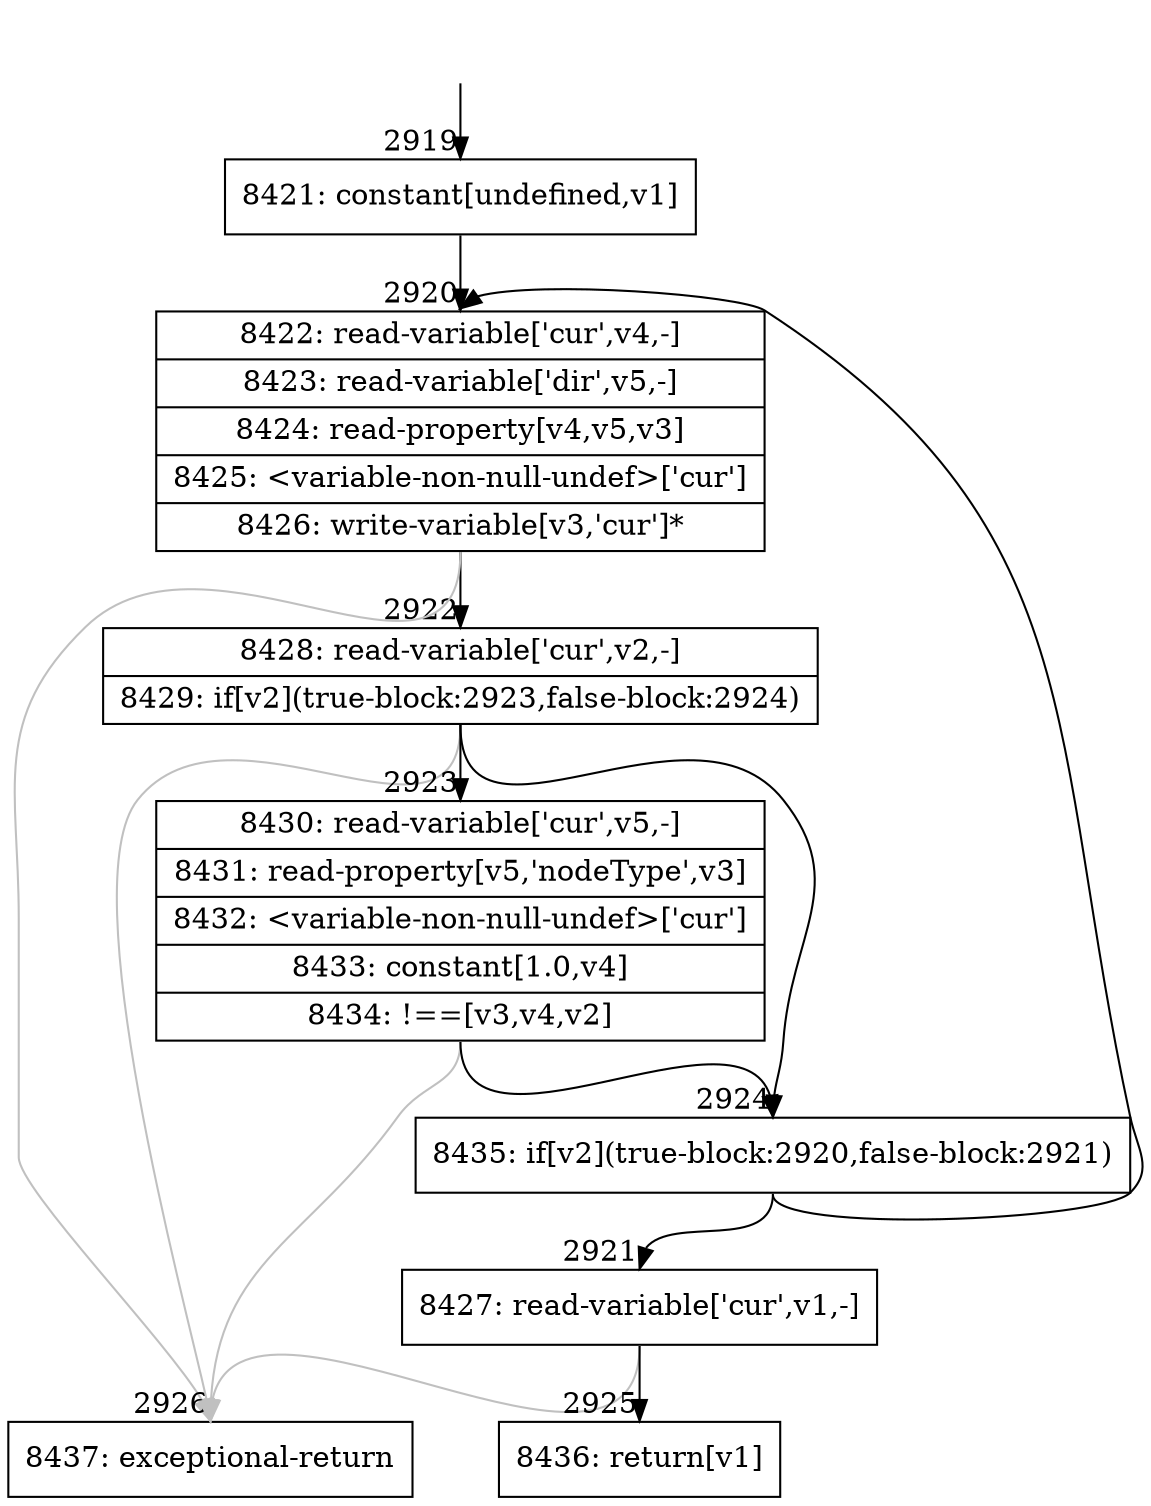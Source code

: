 digraph {
rankdir="TD"
BB_entry184[shape=none,label=""];
BB_entry184 -> BB2919 [tailport=s, headport=n, headlabel="    2919"]
BB2919 [shape=record label="{8421: constant[undefined,v1]}" ] 
BB2919 -> BB2920 [tailport=s, headport=n, headlabel="      2920"]
BB2920 [shape=record label="{8422: read-variable['cur',v4,-]|8423: read-variable['dir',v5,-]|8424: read-property[v4,v5,v3]|8425: \<variable-non-null-undef\>['cur']|8426: write-variable[v3,'cur']*}" ] 
BB2920 -> BB2922 [tailport=s, headport=n, headlabel="      2922"]
BB2920 -> BB2926 [tailport=s, headport=n, color=gray, headlabel="      2926"]
BB2921 [shape=record label="{8427: read-variable['cur',v1,-]}" ] 
BB2921 -> BB2925 [tailport=s, headport=n, headlabel="      2925"]
BB2921 -> BB2926 [tailport=s, headport=n, color=gray]
BB2922 [shape=record label="{8428: read-variable['cur',v2,-]|8429: if[v2](true-block:2923,false-block:2924)}" ] 
BB2922 -> BB2924 [tailport=s, headport=n, headlabel="      2924"]
BB2922 -> BB2923 [tailport=s, headport=n, headlabel="      2923"]
BB2922 -> BB2926 [tailport=s, headport=n, color=gray]
BB2923 [shape=record label="{8430: read-variable['cur',v5,-]|8431: read-property[v5,'nodeType',v3]|8432: \<variable-non-null-undef\>['cur']|8433: constant[1.0,v4]|8434: !==[v3,v4,v2]}" ] 
BB2923 -> BB2924 [tailport=s, headport=n]
BB2923 -> BB2926 [tailport=s, headport=n, color=gray]
BB2924 [shape=record label="{8435: if[v2](true-block:2920,false-block:2921)}" ] 
BB2924 -> BB2920 [tailport=s, headport=n]
BB2924 -> BB2921 [tailport=s, headport=n, headlabel="      2921"]
BB2925 [shape=record label="{8436: return[v1]}" ] 
BB2926 [shape=record label="{8437: exceptional-return}" ] 
}
